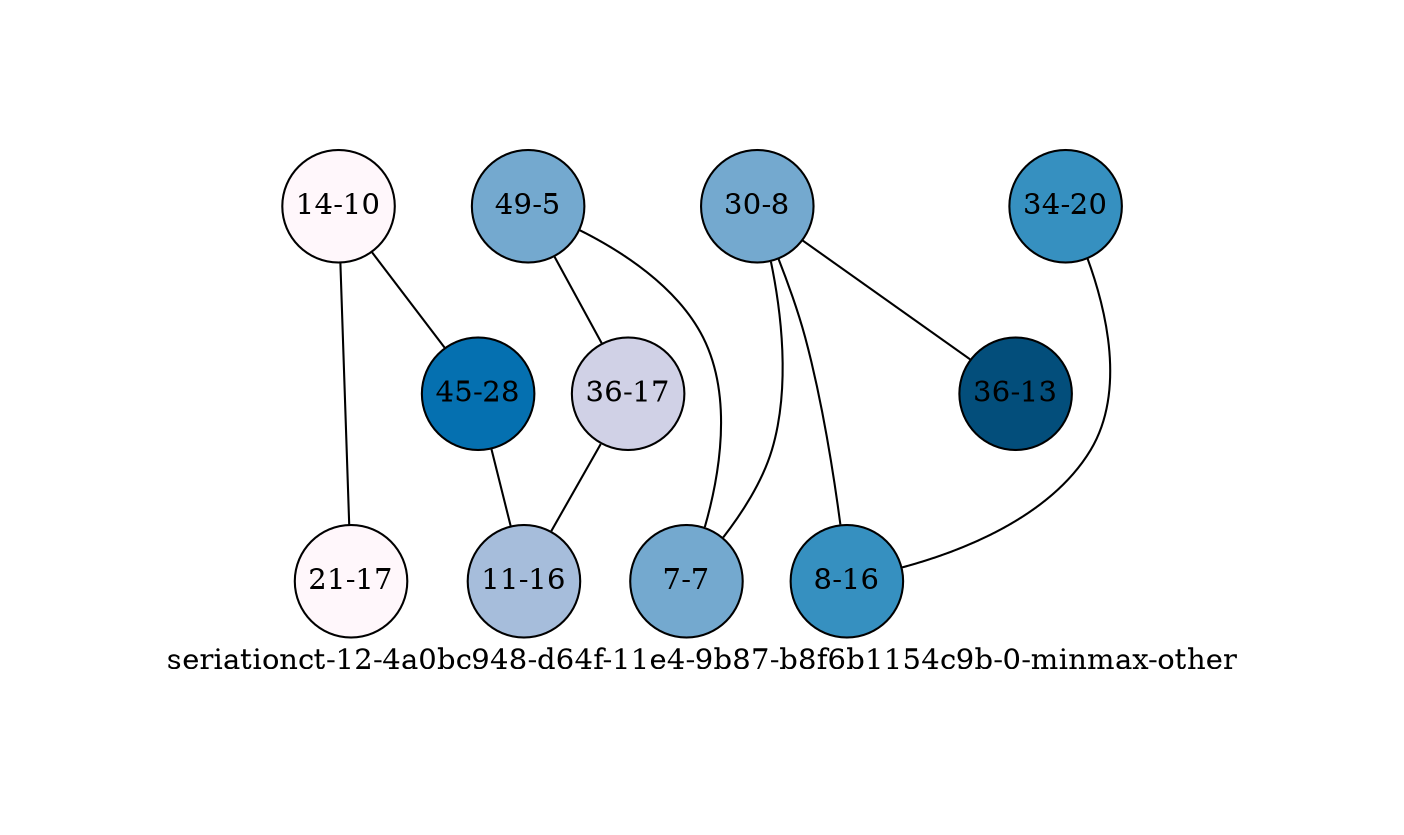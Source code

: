strict graph "seriationct-12-4a0bc948-d64f-11e4-9b87-b8f6b1154c9b-0-minmax-other" {
labelloc=b;
ratio=auto;
pad="1.0";
label="seriationct-12-4a0bc948-d64f-11e4-9b87-b8f6b1154c9b-0-minmax-other";
node [width="0.75", style=filled, fixedsize=true, height="0.75", shape=circle, label=""];
0 [xCoordinate="10.0", appears_in_slice=8, yCoordinate="14.0", colorscheme=pubu8, short_label="14-10", label="14-10", fillcolor=1, id=0, size="470.655265846"];
1 [xCoordinate="8.0", appears_in_slice=4, yCoordinate="30.0", colorscheme=pubu8, short_label="30-8", label="30-8", fillcolor=5, id=5, size="514.124413007"];
2 [xCoordinate="20.0", appears_in_slice=3, yCoordinate="34.0", colorscheme=pubu8, short_label="34-20", label="34-20", fillcolor=6, id=2, size="280.947798758"];
3 [xCoordinate="16.0", appears_in_slice=3, yCoordinate="8.0", colorscheme=pubu8, short_label="8-16", label="8-16", fillcolor=6, id=3, size="280.947798758"];
4 [xCoordinate="5.0", appears_in_slice=4, yCoordinate="49.0", colorscheme=pubu8, short_label="49-5", label="49-5", fillcolor=5, id=1, size="514.124413007"];
5 [xCoordinate="17.0", appears_in_slice=8, yCoordinate="21.0", colorscheme=pubu8, short_label="21-17", label="21-17", fillcolor=1, id=4, size="470.655265846"];
6 [xCoordinate="28.0", appears_in_slice=2, yCoordinate="45.0", colorscheme=pubu8, short_label="45-28", label="45-28", fillcolor=7, id=8, size="346.778255157"];
7 [xCoordinate="17.0", appears_in_slice=6, yCoordinate="36.0", colorscheme=pubu8, short_label="36-17", label="36-17", fillcolor=3, id=7, size="249.533641144"];
8 [xCoordinate="13.0", appears_in_slice=1, yCoordinate="36.0", colorscheme=pubu8, short_label="36-13", label="36-13", fillcolor=8, id=6, size="452.116270367"];
9 [xCoordinate="7.0", appears_in_slice=4, yCoordinate="7.0", colorscheme=pubu8, short_label="7-7", label="7-7", fillcolor=5, id=9, size="1217.12064556"];
10 [xCoordinate="16.0", appears_in_slice=5, yCoordinate="11.0", colorscheme=pubu8, short_label="11-16", label="11-16", fillcolor=4, id=10, size="702.996232552"];
0 -- 5  [inverseweight="511.17771297", weight="0.00195626682194"];
0 -- 6  [inverseweight="244.06364438", weight="0.00409729192785"];
1 -- 8  [inverseweight="2.11270511562", weight="0.473326822852"];
1 -- 9  [inverseweight="97.5414940532", weight="0.0102520471898"];
1 -- 3  [inverseweight="3.20726188763", weight="0.311792436987"];
2 -- 3  [inverseweight="84.5801194714", weight="0.0118231093341"];
4 -- 9  [inverseweight="22.1594998785", weight="0.0451273722549"];
4 -- 7  [inverseweight="10.2779925751", weight="0.0972952639042"];
6 -- 10  [inverseweight="82.4828162013", weight="0.0121237373559"];
7 -- 10  [inverseweight="28.6858341374", weight="0.0348604121187"];
}
